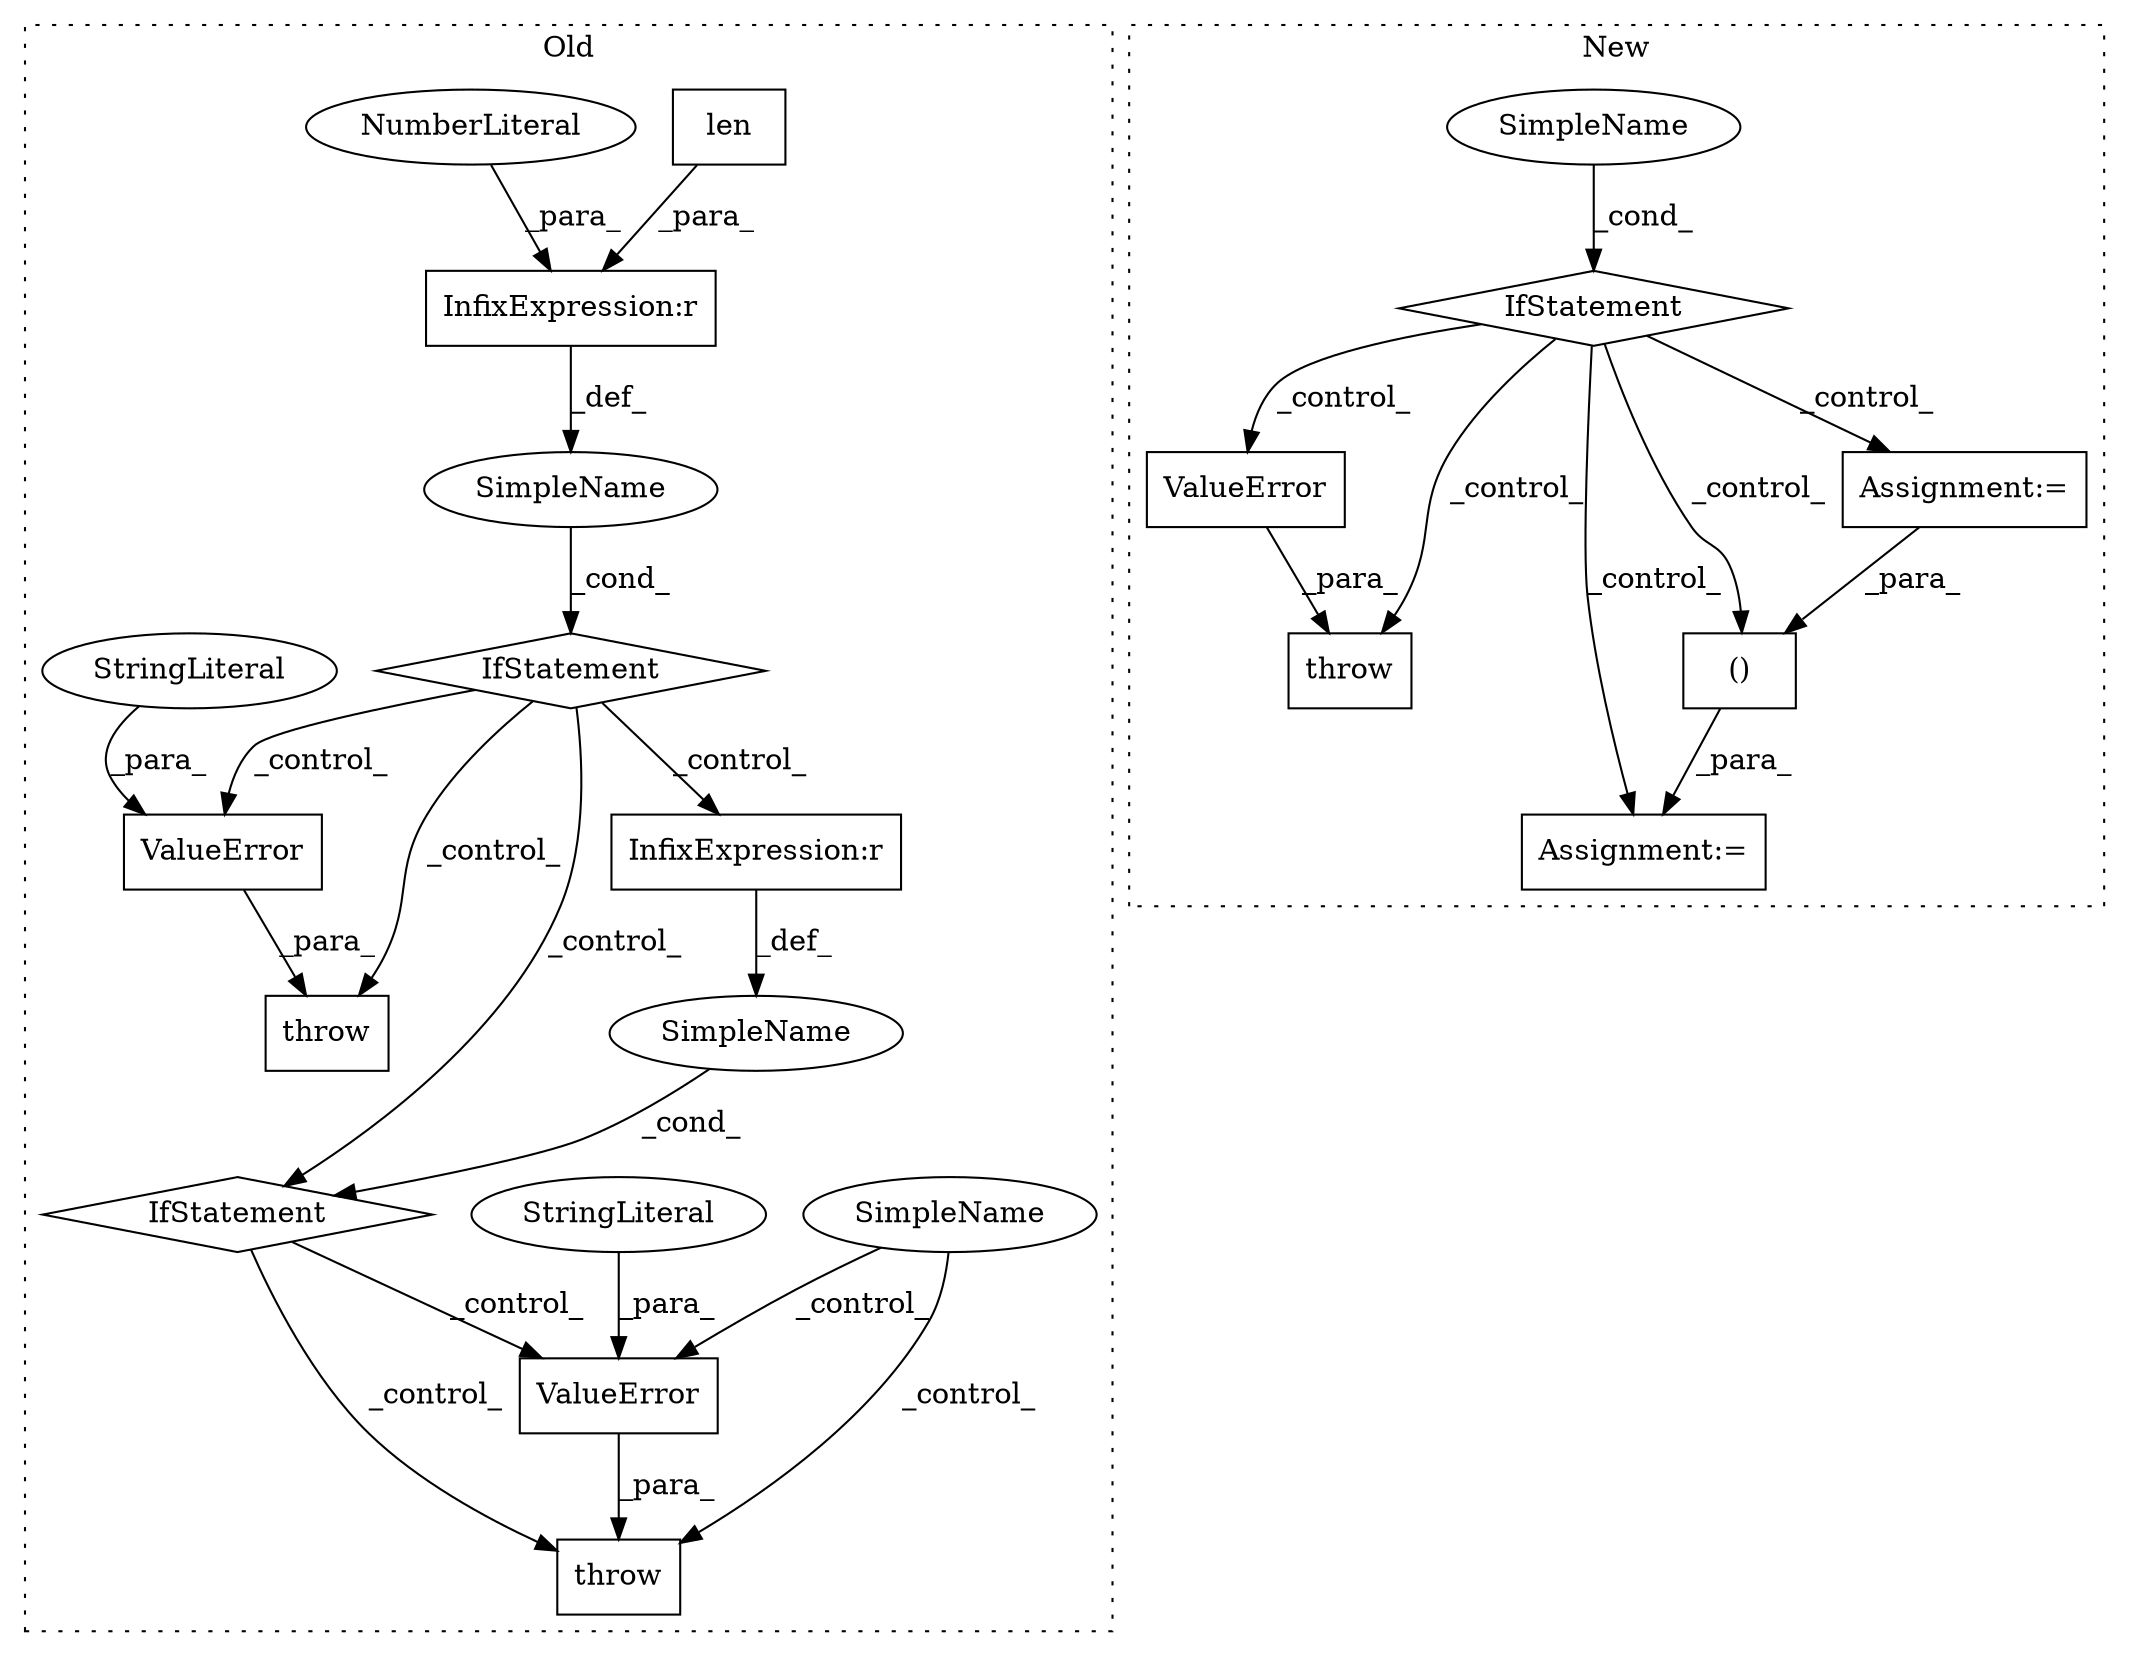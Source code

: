 digraph G {
subgraph cluster0 {
1 [label="ValueError" a="32" s="46422,46477" l="11,1" shape="box"];
3 [label="throw" a="53" s="46416" l="6" shape="box"];
7 [label="SimpleName" a="42" s="" l="" shape="ellipse"];
8 [label="IfStatement" a="25" s="46148,46178" l="4,2" shape="diamond"];
10 [label="StringLiteral" a="45" s="46433" l="44" shape="ellipse"];
11 [label="SimpleName" a="42" s="" l="" shape="ellipse"];
12 [label="IfStatement" a="25" s="46262,46292" l="4,2" shape="diamond"];
13 [label="InfixExpression:r" a="27" s="46287" l="4" shape="box"];
15 [label="ValueError" a="32" s="46194,46249" l="11,1" shape="box"];
16 [label="StringLiteral" a="45" s="46205" l="44" shape="ellipse"];
17 [label="throw" a="53" s="46188" l="6" shape="box"];
18 [label="len" a="32" s="46152,46172" l="4,1" shape="box"];
19 [label="SimpleName" a="42" s="" l="" shape="ellipse"];
20 [label="InfixExpression:r" a="27" s="46173" l="4" shape="box"];
21 [label="NumberLiteral" a="34" s="46177" l="1" shape="ellipse"];
label = "Old";
style="dotted";
}
subgraph cluster1 {
2 [label="ValueError" a="32" s="34286,34584" l="11,1" shape="box"];
4 [label="throw" a="53" s="34280" l="6" shape="box"];
5 [label="SimpleName" a="42" s="" l="" shape="ellipse"];
6 [label="IfStatement" a="25" s="33795,33826" l="4,2" shape="diamond"];
9 [label="Assignment:=" a="7" s="34184" l="8" shape="box"];
14 [label="()" a="106" s="34192" l="65" shape="box"];
22 [label="Assignment:=" a="7" s="33923" l="1" shape="box"];
label = "New";
style="dotted";
}
1 -> 3 [label="_para_"];
2 -> 4 [label="_para_"];
5 -> 6 [label="_cond_"];
6 -> 22 [label="_control_"];
6 -> 2 [label="_control_"];
6 -> 9 [label="_control_"];
6 -> 4 [label="_control_"];
6 -> 14 [label="_control_"];
7 -> 8 [label="_cond_"];
8 -> 17 [label="_control_"];
8 -> 13 [label="_control_"];
8 -> 15 [label="_control_"];
8 -> 12 [label="_control_"];
10 -> 1 [label="_para_"];
11 -> 12 [label="_cond_"];
12 -> 3 [label="_control_"];
12 -> 1 [label="_control_"];
13 -> 11 [label="_def_"];
14 -> 9 [label="_para_"];
15 -> 17 [label="_para_"];
16 -> 15 [label="_para_"];
18 -> 20 [label="_para_"];
19 -> 3 [label="_control_"];
19 -> 1 [label="_control_"];
20 -> 7 [label="_def_"];
21 -> 20 [label="_para_"];
22 -> 14 [label="_para_"];
}